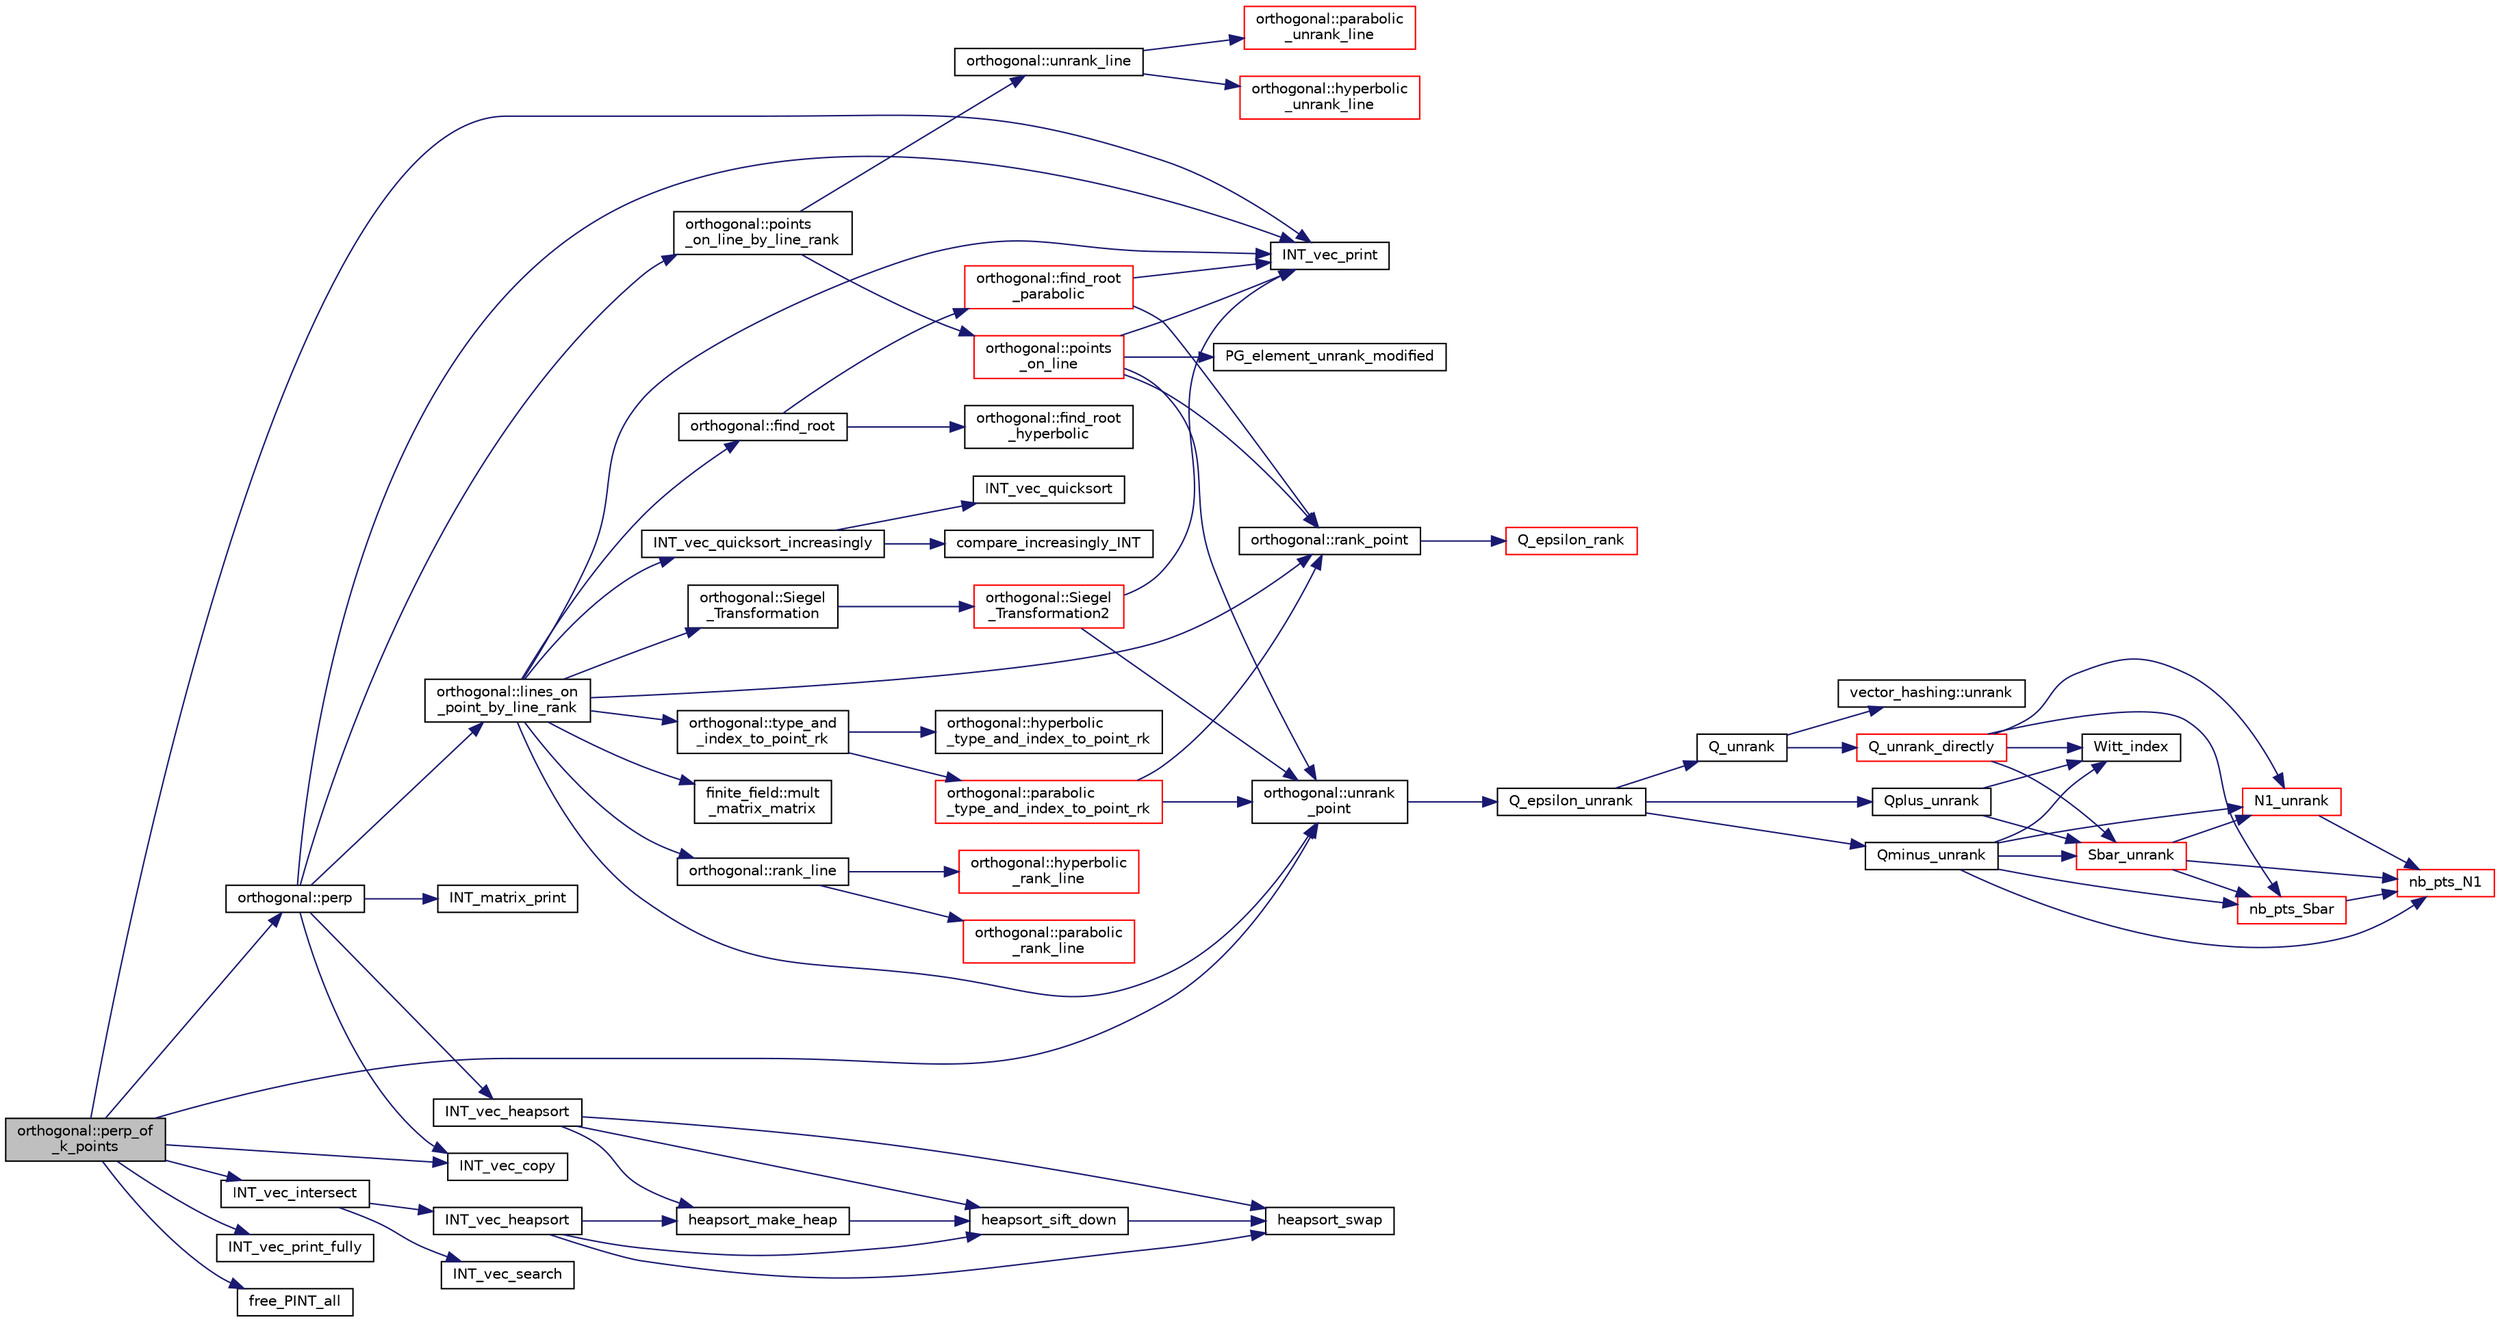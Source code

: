 digraph "orthogonal::perp_of_k_points"
{
  edge [fontname="Helvetica",fontsize="10",labelfontname="Helvetica",labelfontsize="10"];
  node [fontname="Helvetica",fontsize="10",shape=record];
  rankdir="LR";
  Node35506 [label="orthogonal::perp_of\l_k_points",height=0.2,width=0.4,color="black", fillcolor="grey75", style="filled", fontcolor="black"];
  Node35506 -> Node35507 [color="midnightblue",fontsize="10",style="solid",fontname="Helvetica"];
  Node35507 [label="INT_vec_print",height=0.2,width=0.4,color="black", fillcolor="white", style="filled",URL="$df/dbf/sajeeb_8_c.html#a79a5901af0b47dd0d694109543c027fe"];
  Node35506 -> Node35508 [color="midnightblue",fontsize="10",style="solid",fontname="Helvetica"];
  Node35508 [label="orthogonal::unrank\l_point",height=0.2,width=0.4,color="black", fillcolor="white", style="filled",URL="$d7/daa/classorthogonal.html#ab655117100f7c66c19817b84ac5ac0a0"];
  Node35508 -> Node35509 [color="midnightblue",fontsize="10",style="solid",fontname="Helvetica"];
  Node35509 [label="Q_epsilon_unrank",height=0.2,width=0.4,color="black", fillcolor="white", style="filled",URL="$d4/d67/geometry_8h.html#af162c4d30d4a6528299e37551c353e7b"];
  Node35509 -> Node35510 [color="midnightblue",fontsize="10",style="solid",fontname="Helvetica"];
  Node35510 [label="Q_unrank",height=0.2,width=0.4,color="black", fillcolor="white", style="filled",URL="$db/da0/lib_2foundations_2geometry_2orthogonal__points_8_c.html#a6d02923d5b54ef796934e753e6f5b65b"];
  Node35510 -> Node35511 [color="midnightblue",fontsize="10",style="solid",fontname="Helvetica"];
  Node35511 [label="vector_hashing::unrank",height=0.2,width=0.4,color="black", fillcolor="white", style="filled",URL="$d8/daa/classvector__hashing.html#abbebd3a96a6d27a34b9b49af99e2ed3d"];
  Node35510 -> Node35512 [color="midnightblue",fontsize="10",style="solid",fontname="Helvetica"];
  Node35512 [label="Q_unrank_directly",height=0.2,width=0.4,color="red", fillcolor="white", style="filled",URL="$db/da0/lib_2foundations_2geometry_2orthogonal__points_8_c.html#a105e7e72249e78fcf0785c69099d90ce"];
  Node35512 -> Node35513 [color="midnightblue",fontsize="10",style="solid",fontname="Helvetica"];
  Node35513 [label="Witt_index",height=0.2,width=0.4,color="black", fillcolor="white", style="filled",URL="$db/da0/lib_2foundations_2geometry_2orthogonal__points_8_c.html#ab3483ecb9859a6758f82b5327da50534"];
  Node35512 -> Node35514 [color="midnightblue",fontsize="10",style="solid",fontname="Helvetica"];
  Node35514 [label="nb_pts_Sbar",height=0.2,width=0.4,color="red", fillcolor="white", style="filled",URL="$db/da0/lib_2foundations_2geometry_2orthogonal__points_8_c.html#a986dda26505c9934c771578b084f67cc"];
  Node35514 -> Node35517 [color="midnightblue",fontsize="10",style="solid",fontname="Helvetica"];
  Node35517 [label="nb_pts_N1",height=0.2,width=0.4,color="red", fillcolor="white", style="filled",URL="$db/da0/lib_2foundations_2geometry_2orthogonal__points_8_c.html#ae0f2e1c76523db67b4ec9629ccc35bc6"];
  Node35512 -> Node35519 [color="midnightblue",fontsize="10",style="solid",fontname="Helvetica"];
  Node35519 [label="Sbar_unrank",height=0.2,width=0.4,color="red", fillcolor="white", style="filled",URL="$db/da0/lib_2foundations_2geometry_2orthogonal__points_8_c.html#a65d9b9ccfff12dd92f4f4e8360701c98"];
  Node35519 -> Node35514 [color="midnightblue",fontsize="10",style="solid",fontname="Helvetica"];
  Node35519 -> Node35517 [color="midnightblue",fontsize="10",style="solid",fontname="Helvetica"];
  Node35519 -> Node35522 [color="midnightblue",fontsize="10",style="solid",fontname="Helvetica"];
  Node35522 [label="N1_unrank",height=0.2,width=0.4,color="red", fillcolor="white", style="filled",URL="$db/da0/lib_2foundations_2geometry_2orthogonal__points_8_c.html#aa9427e27f7f207c1baff3a34cc5d78cf"];
  Node35522 -> Node35517 [color="midnightblue",fontsize="10",style="solid",fontname="Helvetica"];
  Node35512 -> Node35522 [color="midnightblue",fontsize="10",style="solid",fontname="Helvetica"];
  Node35509 -> Node35528 [color="midnightblue",fontsize="10",style="solid",fontname="Helvetica"];
  Node35528 [label="Qplus_unrank",height=0.2,width=0.4,color="black", fillcolor="white", style="filled",URL="$db/da0/lib_2foundations_2geometry_2orthogonal__points_8_c.html#ad50512edd586919700e033744b4a03c8"];
  Node35528 -> Node35513 [color="midnightblue",fontsize="10",style="solid",fontname="Helvetica"];
  Node35528 -> Node35519 [color="midnightblue",fontsize="10",style="solid",fontname="Helvetica"];
  Node35509 -> Node35529 [color="midnightblue",fontsize="10",style="solid",fontname="Helvetica"];
  Node35529 [label="Qminus_unrank",height=0.2,width=0.4,color="black", fillcolor="white", style="filled",URL="$db/da0/lib_2foundations_2geometry_2orthogonal__points_8_c.html#ac2dd18f435ab479095b836a483c12c7d"];
  Node35529 -> Node35513 [color="midnightblue",fontsize="10",style="solid",fontname="Helvetica"];
  Node35529 -> Node35514 [color="midnightblue",fontsize="10",style="solid",fontname="Helvetica"];
  Node35529 -> Node35519 [color="midnightblue",fontsize="10",style="solid",fontname="Helvetica"];
  Node35529 -> Node35517 [color="midnightblue",fontsize="10",style="solid",fontname="Helvetica"];
  Node35529 -> Node35522 [color="midnightblue",fontsize="10",style="solid",fontname="Helvetica"];
  Node35506 -> Node35530 [color="midnightblue",fontsize="10",style="solid",fontname="Helvetica"];
  Node35530 [label="orthogonal::perp",height=0.2,width=0.4,color="black", fillcolor="white", style="filled",URL="$d7/daa/classorthogonal.html#ae80e0fa8d1e8caddb9afbb466e3d3189"];
  Node35530 -> Node35531 [color="midnightblue",fontsize="10",style="solid",fontname="Helvetica"];
  Node35531 [label="orthogonal::lines_on\l_point_by_line_rank",height=0.2,width=0.4,color="black", fillcolor="white", style="filled",URL="$d7/daa/classorthogonal.html#adc21874b6da3cd3585c704994fb538aa"];
  Node35531 -> Node35532 [color="midnightblue",fontsize="10",style="solid",fontname="Helvetica"];
  Node35532 [label="orthogonal::type_and\l_index_to_point_rk",height=0.2,width=0.4,color="black", fillcolor="white", style="filled",URL="$d7/daa/classorthogonal.html#a319ef460cdfe3247d336c3fb482901eb"];
  Node35532 -> Node35533 [color="midnightblue",fontsize="10",style="solid",fontname="Helvetica"];
  Node35533 [label="orthogonal::hyperbolic\l_type_and_index_to_point_rk",height=0.2,width=0.4,color="black", fillcolor="white", style="filled",URL="$d7/daa/classorthogonal.html#af31cd843ff2e6eb4fe1ba9c49e62d1b8"];
  Node35532 -> Node35534 [color="midnightblue",fontsize="10",style="solid",fontname="Helvetica"];
  Node35534 [label="orthogonal::parabolic\l_type_and_index_to_point_rk",height=0.2,width=0.4,color="red", fillcolor="white", style="filled",URL="$d7/daa/classorthogonal.html#a67c316cf01b382762e6ac372f522d106"];
  Node35534 -> Node35508 [color="midnightblue",fontsize="10",style="solid",fontname="Helvetica"];
  Node35534 -> Node35535 [color="midnightblue",fontsize="10",style="solid",fontname="Helvetica"];
  Node35535 [label="orthogonal::rank_point",height=0.2,width=0.4,color="black", fillcolor="white", style="filled",URL="$d7/daa/classorthogonal.html#adb4f1528590a804b3c011a68c9ebf655"];
  Node35535 -> Node35536 [color="midnightblue",fontsize="10",style="solid",fontname="Helvetica"];
  Node35536 [label="Q_epsilon_rank",height=0.2,width=0.4,color="red", fillcolor="white", style="filled",URL="$d4/d67/geometry_8h.html#a0949e1151174e2988aa697cb31942e97"];
  Node35531 -> Node35508 [color="midnightblue",fontsize="10",style="solid",fontname="Helvetica"];
  Node35531 -> Node35572 [color="midnightblue",fontsize="10",style="solid",fontname="Helvetica"];
  Node35572 [label="orthogonal::find_root",height=0.2,width=0.4,color="black", fillcolor="white", style="filled",URL="$d7/daa/classorthogonal.html#a7cad6e763a1f49ab5e372a26f5cdf247"];
  Node35572 -> Node35573 [color="midnightblue",fontsize="10",style="solid",fontname="Helvetica"];
  Node35573 [label="orthogonal::find_root\l_hyperbolic",height=0.2,width=0.4,color="black", fillcolor="white", style="filled",URL="$d7/daa/classorthogonal.html#a4cb66d7aec283cd032a99cb9b2b9992d"];
  Node35572 -> Node35574 [color="midnightblue",fontsize="10",style="solid",fontname="Helvetica"];
  Node35574 [label="orthogonal::find_root\l_parabolic",height=0.2,width=0.4,color="red", fillcolor="white", style="filled",URL="$d7/daa/classorthogonal.html#a2e4453bb31692707f8a9e8b660b2e136"];
  Node35574 -> Node35507 [color="midnightblue",fontsize="10",style="solid",fontname="Helvetica"];
  Node35574 -> Node35535 [color="midnightblue",fontsize="10",style="solid",fontname="Helvetica"];
  Node35531 -> Node35577 [color="midnightblue",fontsize="10",style="solid",fontname="Helvetica"];
  Node35577 [label="orthogonal::Siegel\l_Transformation",height=0.2,width=0.4,color="black", fillcolor="white", style="filled",URL="$d7/daa/classorthogonal.html#a27258e68c99323ac8de66fedbe565a3d"];
  Node35577 -> Node35578 [color="midnightblue",fontsize="10",style="solid",fontname="Helvetica"];
  Node35578 [label="orthogonal::Siegel\l_Transformation2",height=0.2,width=0.4,color="red", fillcolor="white", style="filled",URL="$d7/daa/classorthogonal.html#aaf1945ebd71495f1b362e5091d4b30ec"];
  Node35578 -> Node35508 [color="midnightblue",fontsize="10",style="solid",fontname="Helvetica"];
  Node35578 -> Node35507 [color="midnightblue",fontsize="10",style="solid",fontname="Helvetica"];
  Node35531 -> Node35586 [color="midnightblue",fontsize="10",style="solid",fontname="Helvetica"];
  Node35586 [label="finite_field::mult\l_matrix_matrix",height=0.2,width=0.4,color="black", fillcolor="white", style="filled",URL="$df/d5a/classfinite__field.html#a5e28706b815838d0ec34de1fa74bc3c4"];
  Node35531 -> Node35535 [color="midnightblue",fontsize="10",style="solid",fontname="Helvetica"];
  Node35531 -> Node35600 [color="midnightblue",fontsize="10",style="solid",fontname="Helvetica"];
  Node35600 [label="orthogonal::rank_line",height=0.2,width=0.4,color="black", fillcolor="white", style="filled",URL="$d7/daa/classorthogonal.html#a5e1b5a3eb76840f425e71f25dabcd470"];
  Node35600 -> Node35601 [color="midnightblue",fontsize="10",style="solid",fontname="Helvetica"];
  Node35601 [label="orthogonal::hyperbolic\l_rank_line",height=0.2,width=0.4,color="red", fillcolor="white", style="filled",URL="$d7/daa/classorthogonal.html#a2810f9a6851f445b03fdbfe2a888e9f5"];
  Node35600 -> Node35655 [color="midnightblue",fontsize="10",style="solid",fontname="Helvetica"];
  Node35655 [label="orthogonal::parabolic\l_rank_line",height=0.2,width=0.4,color="red", fillcolor="white", style="filled",URL="$d7/daa/classorthogonal.html#a7df334ceca90bc5b90c56354dbaf45c9"];
  Node35531 -> Node35677 [color="midnightblue",fontsize="10",style="solid",fontname="Helvetica"];
  Node35677 [label="INT_vec_quicksort_increasingly",height=0.2,width=0.4,color="black", fillcolor="white", style="filled",URL="$d5/de2/foundations_2data__structures_2data__structures_8h.html#a31ccee746bc644f58816c67bc3a0e237"];
  Node35677 -> Node35678 [color="midnightblue",fontsize="10",style="solid",fontname="Helvetica"];
  Node35678 [label="INT_vec_quicksort",height=0.2,width=0.4,color="black", fillcolor="white", style="filled",URL="$d4/dd7/sorting_8_c.html#a06b413b423531ad098e9536031cc91ef"];
  Node35677 -> Node35679 [color="midnightblue",fontsize="10",style="solid",fontname="Helvetica"];
  Node35679 [label="compare_increasingly_INT",height=0.2,width=0.4,color="black", fillcolor="white", style="filled",URL="$d4/dd7/sorting_8_c.html#aa182150f114c64f81fcefcbc6d292790"];
  Node35531 -> Node35507 [color="midnightblue",fontsize="10",style="solid",fontname="Helvetica"];
  Node35530 -> Node35507 [color="midnightblue",fontsize="10",style="solid",fontname="Helvetica"];
  Node35530 -> Node35680 [color="midnightblue",fontsize="10",style="solid",fontname="Helvetica"];
  Node35680 [label="orthogonal::points\l_on_line_by_line_rank",height=0.2,width=0.4,color="black", fillcolor="white", style="filled",URL="$d7/daa/classorthogonal.html#aec3f511b69d0a28340f93d6f904c5daa"];
  Node35680 -> Node35681 [color="midnightblue",fontsize="10",style="solid",fontname="Helvetica"];
  Node35681 [label="orthogonal::unrank_line",height=0.2,width=0.4,color="black", fillcolor="white", style="filled",URL="$d7/daa/classorthogonal.html#a27fec576f6e11b80dd4503fa3cf7611e"];
  Node35681 -> Node35682 [color="midnightblue",fontsize="10",style="solid",fontname="Helvetica"];
  Node35682 [label="orthogonal::hyperbolic\l_unrank_line",height=0.2,width=0.4,color="red", fillcolor="white", style="filled",URL="$d7/daa/classorthogonal.html#a94952194cdcc478feb676e97e2e272f2"];
  Node35681 -> Node35690 [color="midnightblue",fontsize="10",style="solid",fontname="Helvetica"];
  Node35690 [label="orthogonal::parabolic\l_unrank_line",height=0.2,width=0.4,color="red", fillcolor="white", style="filled",URL="$d7/daa/classorthogonal.html#a449cc51a62e11b8699befe951b0f8a4c"];
  Node35680 -> Node35710 [color="midnightblue",fontsize="10",style="solid",fontname="Helvetica"];
  Node35710 [label="orthogonal::points\l_on_line",height=0.2,width=0.4,color="red", fillcolor="white", style="filled",URL="$d7/daa/classorthogonal.html#afe1cc564902cc557d4d4d2ff85ee6839"];
  Node35710 -> Node35508 [color="midnightblue",fontsize="10",style="solid",fontname="Helvetica"];
  Node35710 -> Node35507 [color="midnightblue",fontsize="10",style="solid",fontname="Helvetica"];
  Node35710 -> Node35711 [color="midnightblue",fontsize="10",style="solid",fontname="Helvetica"];
  Node35711 [label="PG_element_unrank_modified",height=0.2,width=0.4,color="black", fillcolor="white", style="filled",URL="$d4/d67/geometry_8h.html#a83ae9b605d496f6a90345303f6efae64"];
  Node35710 -> Node35535 [color="midnightblue",fontsize="10",style="solid",fontname="Helvetica"];
  Node35530 -> Node35712 [color="midnightblue",fontsize="10",style="solid",fontname="Helvetica"];
  Node35712 [label="INT_matrix_print",height=0.2,width=0.4,color="black", fillcolor="white", style="filled",URL="$d5/db4/io__and__os_8h.html#afd4180a24bef3a2b584668a4eaf607ff"];
  Node35530 -> Node35713 [color="midnightblue",fontsize="10",style="solid",fontname="Helvetica"];
  Node35713 [label="INT_vec_heapsort",height=0.2,width=0.4,color="black", fillcolor="white", style="filled",URL="$d5/de2/foundations_2data__structures_2data__structures_8h.html#a3590ad9987f801fbfc94634300182f39"];
  Node35713 -> Node35714 [color="midnightblue",fontsize="10",style="solid",fontname="Helvetica"];
  Node35714 [label="heapsort_make_heap",height=0.2,width=0.4,color="black", fillcolor="white", style="filled",URL="$d4/dd7/sorting_8_c.html#a42f24453d7d77eeb1338ebd1a13cfdbb"];
  Node35714 -> Node35715 [color="midnightblue",fontsize="10",style="solid",fontname="Helvetica"];
  Node35715 [label="heapsort_sift_down",height=0.2,width=0.4,color="black", fillcolor="white", style="filled",URL="$d4/dd7/sorting_8_c.html#a65cbb1a6a3f01f511673705437ddc18b"];
  Node35715 -> Node35716 [color="midnightblue",fontsize="10",style="solid",fontname="Helvetica"];
  Node35716 [label="heapsort_swap",height=0.2,width=0.4,color="black", fillcolor="white", style="filled",URL="$d4/dd7/sorting_8_c.html#a8f048362e6065297b19b6975bcbbfcc6"];
  Node35713 -> Node35716 [color="midnightblue",fontsize="10",style="solid",fontname="Helvetica"];
  Node35713 -> Node35715 [color="midnightblue",fontsize="10",style="solid",fontname="Helvetica"];
  Node35530 -> Node35590 [color="midnightblue",fontsize="10",style="solid",fontname="Helvetica"];
  Node35590 [label="INT_vec_copy",height=0.2,width=0.4,color="black", fillcolor="white", style="filled",URL="$df/dbf/sajeeb_8_c.html#ac2d875e27e009af6ec04d17254d11075"];
  Node35506 -> Node35717 [color="midnightblue",fontsize="10",style="solid",fontname="Helvetica"];
  Node35717 [label="INT_vec_print_fully",height=0.2,width=0.4,color="black", fillcolor="white", style="filled",URL="$df/dbf/sajeeb_8_c.html#aff2e5a86c89315b7cec22a5a77f94a25"];
  Node35506 -> Node35718 [color="midnightblue",fontsize="10",style="solid",fontname="Helvetica"];
  Node35718 [label="INT_vec_intersect",height=0.2,width=0.4,color="black", fillcolor="white", style="filled",URL="$d5/de2/foundations_2data__structures_2data__structures_8h.html#a19855973f5fb469b315f31e7e1402471"];
  Node35718 -> Node35719 [color="midnightblue",fontsize="10",style="solid",fontname="Helvetica"];
  Node35719 [label="INT_vec_heapsort",height=0.2,width=0.4,color="black", fillcolor="white", style="filled",URL="$d4/dd7/sorting_8_c.html#a3590ad9987f801fbfc94634300182f39"];
  Node35719 -> Node35714 [color="midnightblue",fontsize="10",style="solid",fontname="Helvetica"];
  Node35719 -> Node35716 [color="midnightblue",fontsize="10",style="solid",fontname="Helvetica"];
  Node35719 -> Node35715 [color="midnightblue",fontsize="10",style="solid",fontname="Helvetica"];
  Node35718 -> Node35720 [color="midnightblue",fontsize="10",style="solid",fontname="Helvetica"];
  Node35720 [label="INT_vec_search",height=0.2,width=0.4,color="black", fillcolor="white", style="filled",URL="$d4/dd7/sorting_8_c.html#ad103ef2316a1f671bdb68fd9cd9ba945"];
  Node35506 -> Node35590 [color="midnightblue",fontsize="10",style="solid",fontname="Helvetica"];
  Node35506 -> Node35721 [color="midnightblue",fontsize="10",style="solid",fontname="Helvetica"];
  Node35721 [label="free_PINT_all",height=0.2,width=0.4,color="black", fillcolor="white", style="filled",URL="$d5/db4/io__and__os_8h.html#a8c74577588c4d669d8858633dd2f0b98"];
}
